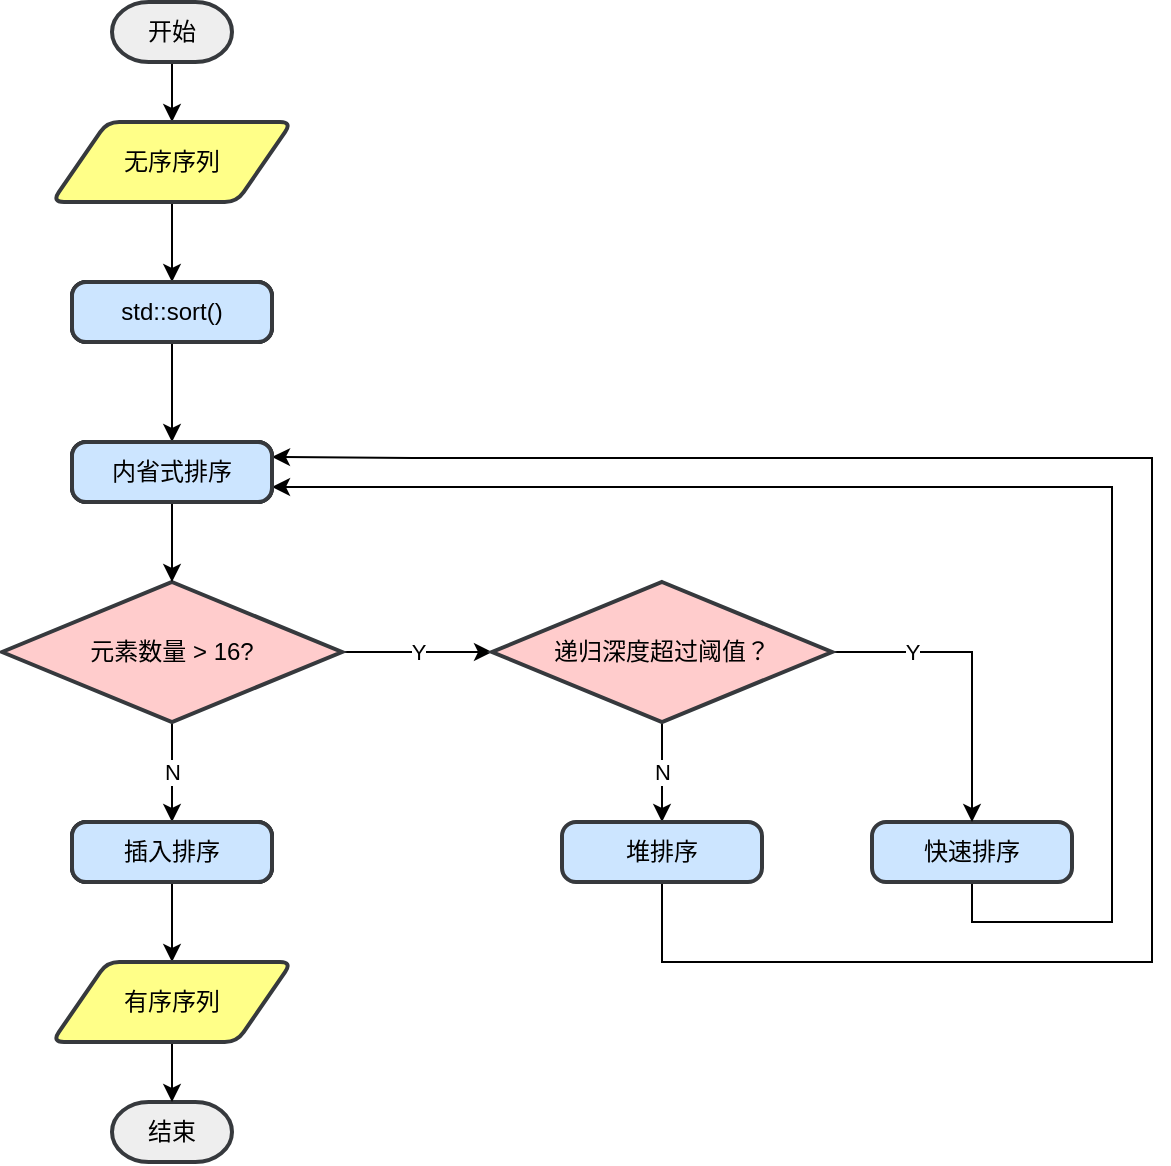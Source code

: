 <mxfile version="17.4.6" type="github"><diagram id="M7OaAag8aHC9Nm9bBw7A" name="Page-1"><mxGraphModel dx="942" dy="642" grid="1" gridSize="10" guides="1" tooltips="1" connect="1" arrows="1" fold="1" page="1" pageScale="1" pageWidth="2336" pageHeight="1654" math="0" shadow="0"><root><mxCell id="0"/><mxCell id="1" parent="0"/><mxCell id="mULTs34jnNCoHxZ4A-0O-59" style="edgeStyle=orthogonalEdgeStyle;rounded=0;orthogonalLoop=1;jettySize=auto;html=1;exitX=0.5;exitY=1;exitDx=0;exitDy=0;exitPerimeter=0;entryX=0.5;entryY=0;entryDx=0;entryDy=0;" edge="1" parent="1" source="mULTs34jnNCoHxZ4A-0O-35" target="mULTs34jnNCoHxZ4A-0O-38"><mxGeometry relative="1" as="geometry"/></mxCell><mxCell id="mULTs34jnNCoHxZ4A-0O-35" value="开始" style="strokeWidth=2;html=1;shape=mxgraph.flowchart.terminator;whiteSpace=wrap;fillColor=#eeeeee;strokeColor=#36393d;" vertex="1" parent="1"><mxGeometry x="630" y="130" width="60" height="30" as="geometry"/></mxCell><mxCell id="mULTs34jnNCoHxZ4A-0O-36" value="结束" style="strokeWidth=2;html=1;shape=mxgraph.flowchart.terminator;whiteSpace=wrap;fillColor=#eeeeee;strokeColor=#36393d;" vertex="1" parent="1"><mxGeometry x="630" y="680" width="60" height="30" as="geometry"/></mxCell><mxCell id="mULTs34jnNCoHxZ4A-0O-42" style="edgeStyle=orthogonalEdgeStyle;rounded=0;orthogonalLoop=1;jettySize=auto;html=1;exitX=0.5;exitY=1;exitDx=0;exitDy=0;entryX=0.5;entryY=0;entryDx=0;entryDy=0;" edge="1" parent="1" source="mULTs34jnNCoHxZ4A-0O-38" target="mULTs34jnNCoHxZ4A-0O-39"><mxGeometry relative="1" as="geometry"/></mxCell><mxCell id="mULTs34jnNCoHxZ4A-0O-38" value="无序序列" style="shape=parallelogram;html=1;strokeWidth=2;perimeter=parallelogramPerimeter;whiteSpace=wrap;rounded=1;arcSize=12;size=0.23;fillColor=#ffff88;strokeColor=#36393d;" vertex="1" parent="1"><mxGeometry x="600" y="190" width="120" height="40" as="geometry"/></mxCell><mxCell id="mULTs34jnNCoHxZ4A-0O-41" style="edgeStyle=orthogonalEdgeStyle;rounded=0;orthogonalLoop=1;jettySize=auto;html=1;exitX=0.5;exitY=1;exitDx=0;exitDy=0;entryX=0.5;entryY=0;entryDx=0;entryDy=0;" edge="1" parent="1" source="mULTs34jnNCoHxZ4A-0O-39" target="mULTs34jnNCoHxZ4A-0O-57"><mxGeometry relative="1" as="geometry"/></mxCell><mxCell id="mULTs34jnNCoHxZ4A-0O-39" value="std::sort()" style="rounded=1;whiteSpace=wrap;html=1;absoluteArcSize=1;arcSize=14;strokeWidth=2;" vertex="1" parent="1"><mxGeometry x="610" y="270" width="100" height="30" as="geometry"/></mxCell><mxCell id="mULTs34jnNCoHxZ4A-0O-46" value="Y" style="edgeStyle=orthogonalEdgeStyle;rounded=0;orthogonalLoop=1;jettySize=auto;html=1;exitX=1;exitY=0.5;exitDx=0;exitDy=0;exitPerimeter=0;entryX=0;entryY=0.5;entryDx=0;entryDy=0;entryPerimeter=0;" edge="1" parent="1" source="mULTs34jnNCoHxZ4A-0O-40" target="mULTs34jnNCoHxZ4A-0O-45"><mxGeometry relative="1" as="geometry"/></mxCell><mxCell id="mULTs34jnNCoHxZ4A-0O-51" value="N" style="edgeStyle=orthogonalEdgeStyle;rounded=0;orthogonalLoop=1;jettySize=auto;html=1;exitX=0.5;exitY=1;exitDx=0;exitDy=0;exitPerimeter=0;" edge="1" parent="1" source="mULTs34jnNCoHxZ4A-0O-40" target="mULTs34jnNCoHxZ4A-0O-50"><mxGeometry relative="1" as="geometry"/></mxCell><mxCell id="mULTs34jnNCoHxZ4A-0O-40" value="元素数量 &amp;gt; 16?" style="strokeWidth=2;html=1;shape=mxgraph.flowchart.decision;whiteSpace=wrap;fillColor=#ffcccc;strokeColor=#36393d;" vertex="1" parent="1"><mxGeometry x="575" y="420" width="170" height="70" as="geometry"/></mxCell><mxCell id="mULTs34jnNCoHxZ4A-0O-54" style="edgeStyle=orthogonalEdgeStyle;rounded=0;orthogonalLoop=1;jettySize=auto;html=1;exitX=0.5;exitY=1;exitDx=0;exitDy=0;entryX=1;entryY=0.75;entryDx=0;entryDy=0;" edge="1" parent="1" source="mULTs34jnNCoHxZ4A-0O-43" target="mULTs34jnNCoHxZ4A-0O-57"><mxGeometry relative="1" as="geometry"><Array as="points"><mxPoint x="1060" y="590"/><mxPoint x="1130" y="590"/><mxPoint x="1130" y="373"/></Array></mxGeometry></mxCell><mxCell id="mULTs34jnNCoHxZ4A-0O-43" value="快速排序" style="rounded=1;whiteSpace=wrap;html=1;absoluteArcSize=1;arcSize=14;strokeWidth=2;fillColor=#cce5ff;strokeColor=#36393d;" vertex="1" parent="1"><mxGeometry x="1010" y="540" width="100" height="30" as="geometry"/></mxCell><mxCell id="mULTs34jnNCoHxZ4A-0O-49" value="N" style="edgeStyle=orthogonalEdgeStyle;rounded=0;orthogonalLoop=1;jettySize=auto;html=1;exitX=0.5;exitY=1;exitDx=0;exitDy=0;exitPerimeter=0;entryX=0.5;entryY=0;entryDx=0;entryDy=0;" edge="1" parent="1" source="mULTs34jnNCoHxZ4A-0O-45" target="mULTs34jnNCoHxZ4A-0O-48"><mxGeometry relative="1" as="geometry"/></mxCell><mxCell id="mULTs34jnNCoHxZ4A-0O-52" value="Y" style="edgeStyle=orthogonalEdgeStyle;rounded=0;orthogonalLoop=1;jettySize=auto;html=1;exitX=1;exitY=0.5;exitDx=0;exitDy=0;exitPerimeter=0;entryX=0.5;entryY=0;entryDx=0;entryDy=0;" edge="1" parent="1" source="mULTs34jnNCoHxZ4A-0O-45" target="mULTs34jnNCoHxZ4A-0O-43"><mxGeometry x="-0.484" relative="1" as="geometry"><mxPoint as="offset"/></mxGeometry></mxCell><mxCell id="mULTs34jnNCoHxZ4A-0O-45" value="递归深度超过阈值？" style="strokeWidth=2;html=1;shape=mxgraph.flowchart.decision;whiteSpace=wrap;fillColor=#ffcccc;strokeColor=#36393d;" vertex="1" parent="1"><mxGeometry x="820" y="420" width="170" height="70" as="geometry"/></mxCell><mxCell id="mULTs34jnNCoHxZ4A-0O-56" style="edgeStyle=orthogonalEdgeStyle;rounded=0;orthogonalLoop=1;jettySize=auto;html=1;exitX=0.5;exitY=1;exitDx=0;exitDy=0;entryX=1;entryY=0.25;entryDx=0;entryDy=0;" edge="1" parent="1" source="mULTs34jnNCoHxZ4A-0O-48" target="mULTs34jnNCoHxZ4A-0O-57"><mxGeometry relative="1" as="geometry"><Array as="points"><mxPoint x="905" y="610"/><mxPoint x="1150" y="610"/><mxPoint x="1150" y="358"/><mxPoint x="780" y="358"/></Array></mxGeometry></mxCell><mxCell id="mULTs34jnNCoHxZ4A-0O-48" value="堆排序" style="rounded=1;whiteSpace=wrap;html=1;absoluteArcSize=1;arcSize=14;strokeWidth=2;fillColor=#cce5ff;strokeColor=#36393d;" vertex="1" parent="1"><mxGeometry x="855" y="540" width="100" height="30" as="geometry"/></mxCell><mxCell id="mULTs34jnNCoHxZ4A-0O-55" style="edgeStyle=orthogonalEdgeStyle;rounded=0;orthogonalLoop=1;jettySize=auto;html=1;exitX=0.5;exitY=1;exitDx=0;exitDy=0;startArrow=none;" edge="1" parent="1" source="mULTs34jnNCoHxZ4A-0O-60" target="mULTs34jnNCoHxZ4A-0O-36"><mxGeometry relative="1" as="geometry"/></mxCell><mxCell id="mULTs34jnNCoHxZ4A-0O-62" style="edgeStyle=orthogonalEdgeStyle;rounded=0;orthogonalLoop=1;jettySize=auto;html=1;exitX=0.5;exitY=1;exitDx=0;exitDy=0;entryX=0.5;entryY=0;entryDx=0;entryDy=0;" edge="1" parent="1" source="mULTs34jnNCoHxZ4A-0O-50" target="mULTs34jnNCoHxZ4A-0O-60"><mxGeometry relative="1" as="geometry"/></mxCell><mxCell id="mULTs34jnNCoHxZ4A-0O-50" value="插入排序" style="rounded=1;whiteSpace=wrap;html=1;absoluteArcSize=1;arcSize=14;strokeWidth=2;" vertex="1" parent="1"><mxGeometry x="610" y="540" width="100" height="30" as="geometry"/></mxCell><mxCell id="mULTs34jnNCoHxZ4A-0O-58" style="edgeStyle=orthogonalEdgeStyle;rounded=0;orthogonalLoop=1;jettySize=auto;html=1;exitX=0.5;exitY=1;exitDx=0;exitDy=0;" edge="1" parent="1" source="mULTs34jnNCoHxZ4A-0O-57" target="mULTs34jnNCoHxZ4A-0O-40"><mxGeometry relative="1" as="geometry"/></mxCell><mxCell id="mULTs34jnNCoHxZ4A-0O-57" value="内省式排序" style="rounded=1;whiteSpace=wrap;html=1;absoluteArcSize=1;arcSize=14;strokeWidth=2;" vertex="1" parent="1"><mxGeometry x="610" y="350" width="100" height="30" as="geometry"/></mxCell><mxCell id="mULTs34jnNCoHxZ4A-0O-60" value="有序序列" style="shape=parallelogram;html=1;strokeWidth=2;perimeter=parallelogramPerimeter;whiteSpace=wrap;rounded=1;arcSize=12;size=0.23;fillColor=#ffff88;strokeColor=#36393d;" vertex="1" parent="1"><mxGeometry x="600" y="610" width="120" height="40" as="geometry"/></mxCell><mxCell id="mULTs34jnNCoHxZ4A-0O-63" value="std::sort()" style="rounded=1;whiteSpace=wrap;html=1;absoluteArcSize=1;arcSize=14;strokeWidth=2;fillColor=#cce5ff;strokeColor=#36393d;" vertex="1" parent="1"><mxGeometry x="610" y="270" width="100" height="30" as="geometry"/></mxCell><mxCell id="mULTs34jnNCoHxZ4A-0O-64" value="内省式排序" style="rounded=1;whiteSpace=wrap;html=1;absoluteArcSize=1;arcSize=14;strokeWidth=2;fillColor=#cce5ff;strokeColor=#36393d;" vertex="1" parent="1"><mxGeometry x="610" y="350" width="100" height="30" as="geometry"/></mxCell><mxCell id="mULTs34jnNCoHxZ4A-0O-65" value="插入排序" style="rounded=1;whiteSpace=wrap;html=1;absoluteArcSize=1;arcSize=14;strokeWidth=2;fillColor=#cce5ff;strokeColor=#36393d;" vertex="1" parent="1"><mxGeometry x="610" y="540" width="100" height="30" as="geometry"/></mxCell></root></mxGraphModel></diagram></mxfile>